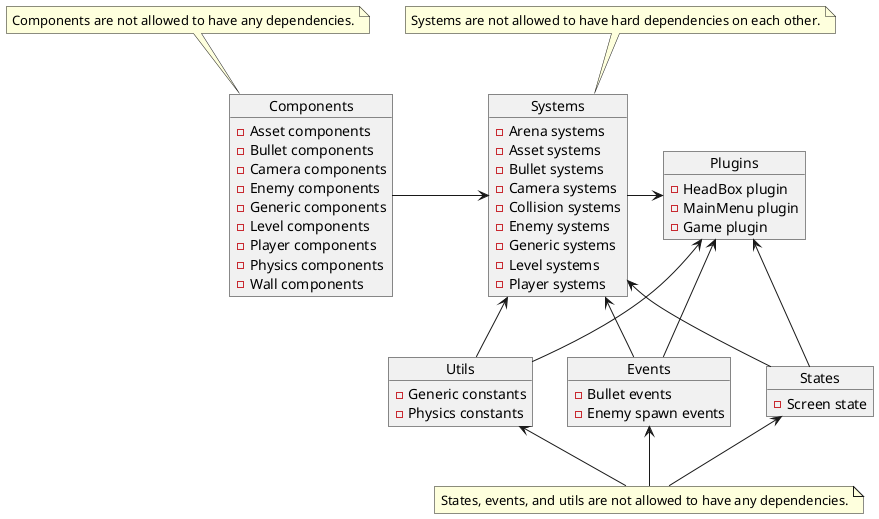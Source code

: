 @startuml

object Systems {
    - Arena systems
    - Asset systems
    - Bullet systems
    - Camera systems
    - Collision systems
    - Enemy systems
    - Generic systems
    - Level systems
    - Player systems
}
note "Systems are not allowed to have hard dependencies on each other." as SystemsNote
SystemsNote --> Systems

' ################################################
object Components {
    - Asset components
    - Bullet components
    - Camera components
    - Enemy components
    - Generic components
    - Level components
    - Player components
    - Physics components
    - Wall components
}
note "Components are not allowed to have any dependencies." as ComponentsNote
ComponentsNote --> Components

' ################################################
object Plugins {
    - HeadBox plugin
    - MainMenu plugin
    - Game plugin
}

' ################################################
object Utils {
    - Generic constants
    - Physics constants
}

' ################################################
object Events {
    - Bullet events
    - Enemy spawn events
}
'##########################################

object States {
    - Screen state
}
note "States, events, and utils are not allowed to have any dependencies." as DependenciesNote
DependenciesNote -up-> States
DependenciesNote -up-> Events
DependenciesNote -up-> Utils

Components -> Systems
Systems -> Plugins
Utils -up-> Systems
Utils -up-> Plugins
States -up-> Systems
States -up-> Plugins
Events -up-> Systems
Events -up-> Plugins

@enduml
